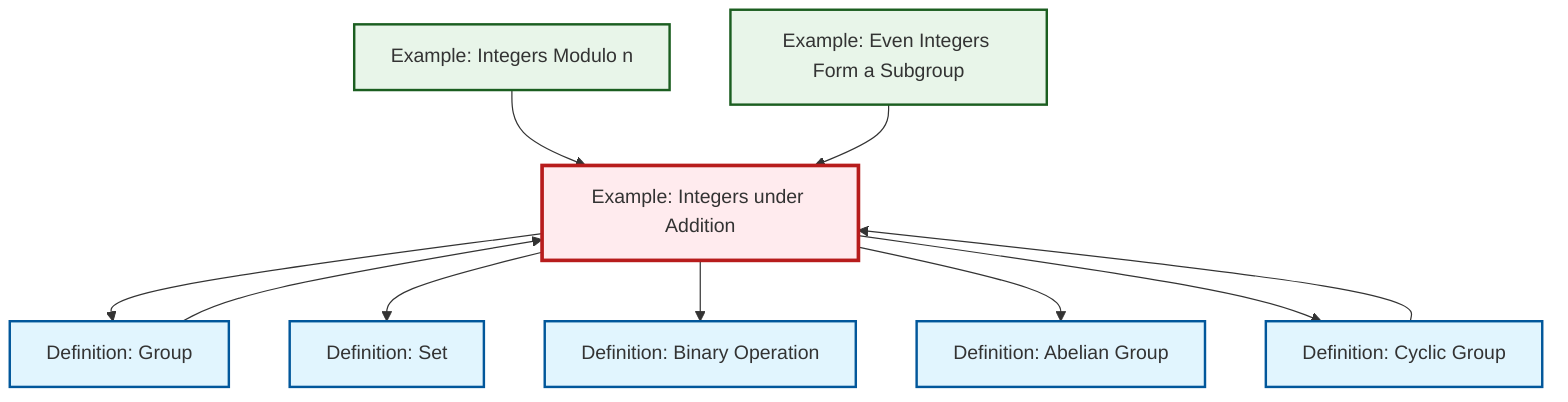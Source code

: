 graph TD
    classDef definition fill:#e1f5fe,stroke:#01579b,stroke-width:2px
    classDef theorem fill:#f3e5f5,stroke:#4a148c,stroke-width:2px
    classDef axiom fill:#fff3e0,stroke:#e65100,stroke-width:2px
    classDef example fill:#e8f5e9,stroke:#1b5e20,stroke-width:2px
    classDef current fill:#ffebee,stroke:#b71c1c,stroke-width:3px
    def-binary-operation["Definition: Binary Operation"]:::definition
    ex-quotient-integers-mod-n["Example: Integers Modulo n"]:::example
    def-cyclic-group["Definition: Cyclic Group"]:::definition
    def-set["Definition: Set"]:::definition
    def-abelian-group["Definition: Abelian Group"]:::definition
    ex-integers-addition["Example: Integers under Addition"]:::example
    def-group["Definition: Group"]:::definition
    ex-even-integers-subgroup["Example: Even Integers Form a Subgroup"]:::example
    ex-integers-addition --> def-group
    ex-integers-addition --> def-set
    ex-integers-addition --> def-binary-operation
    ex-integers-addition --> def-abelian-group
    ex-quotient-integers-mod-n --> ex-integers-addition
    def-group --> ex-integers-addition
    def-cyclic-group --> ex-integers-addition
    ex-integers-addition --> def-cyclic-group
    ex-even-integers-subgroup --> ex-integers-addition
    class ex-integers-addition current